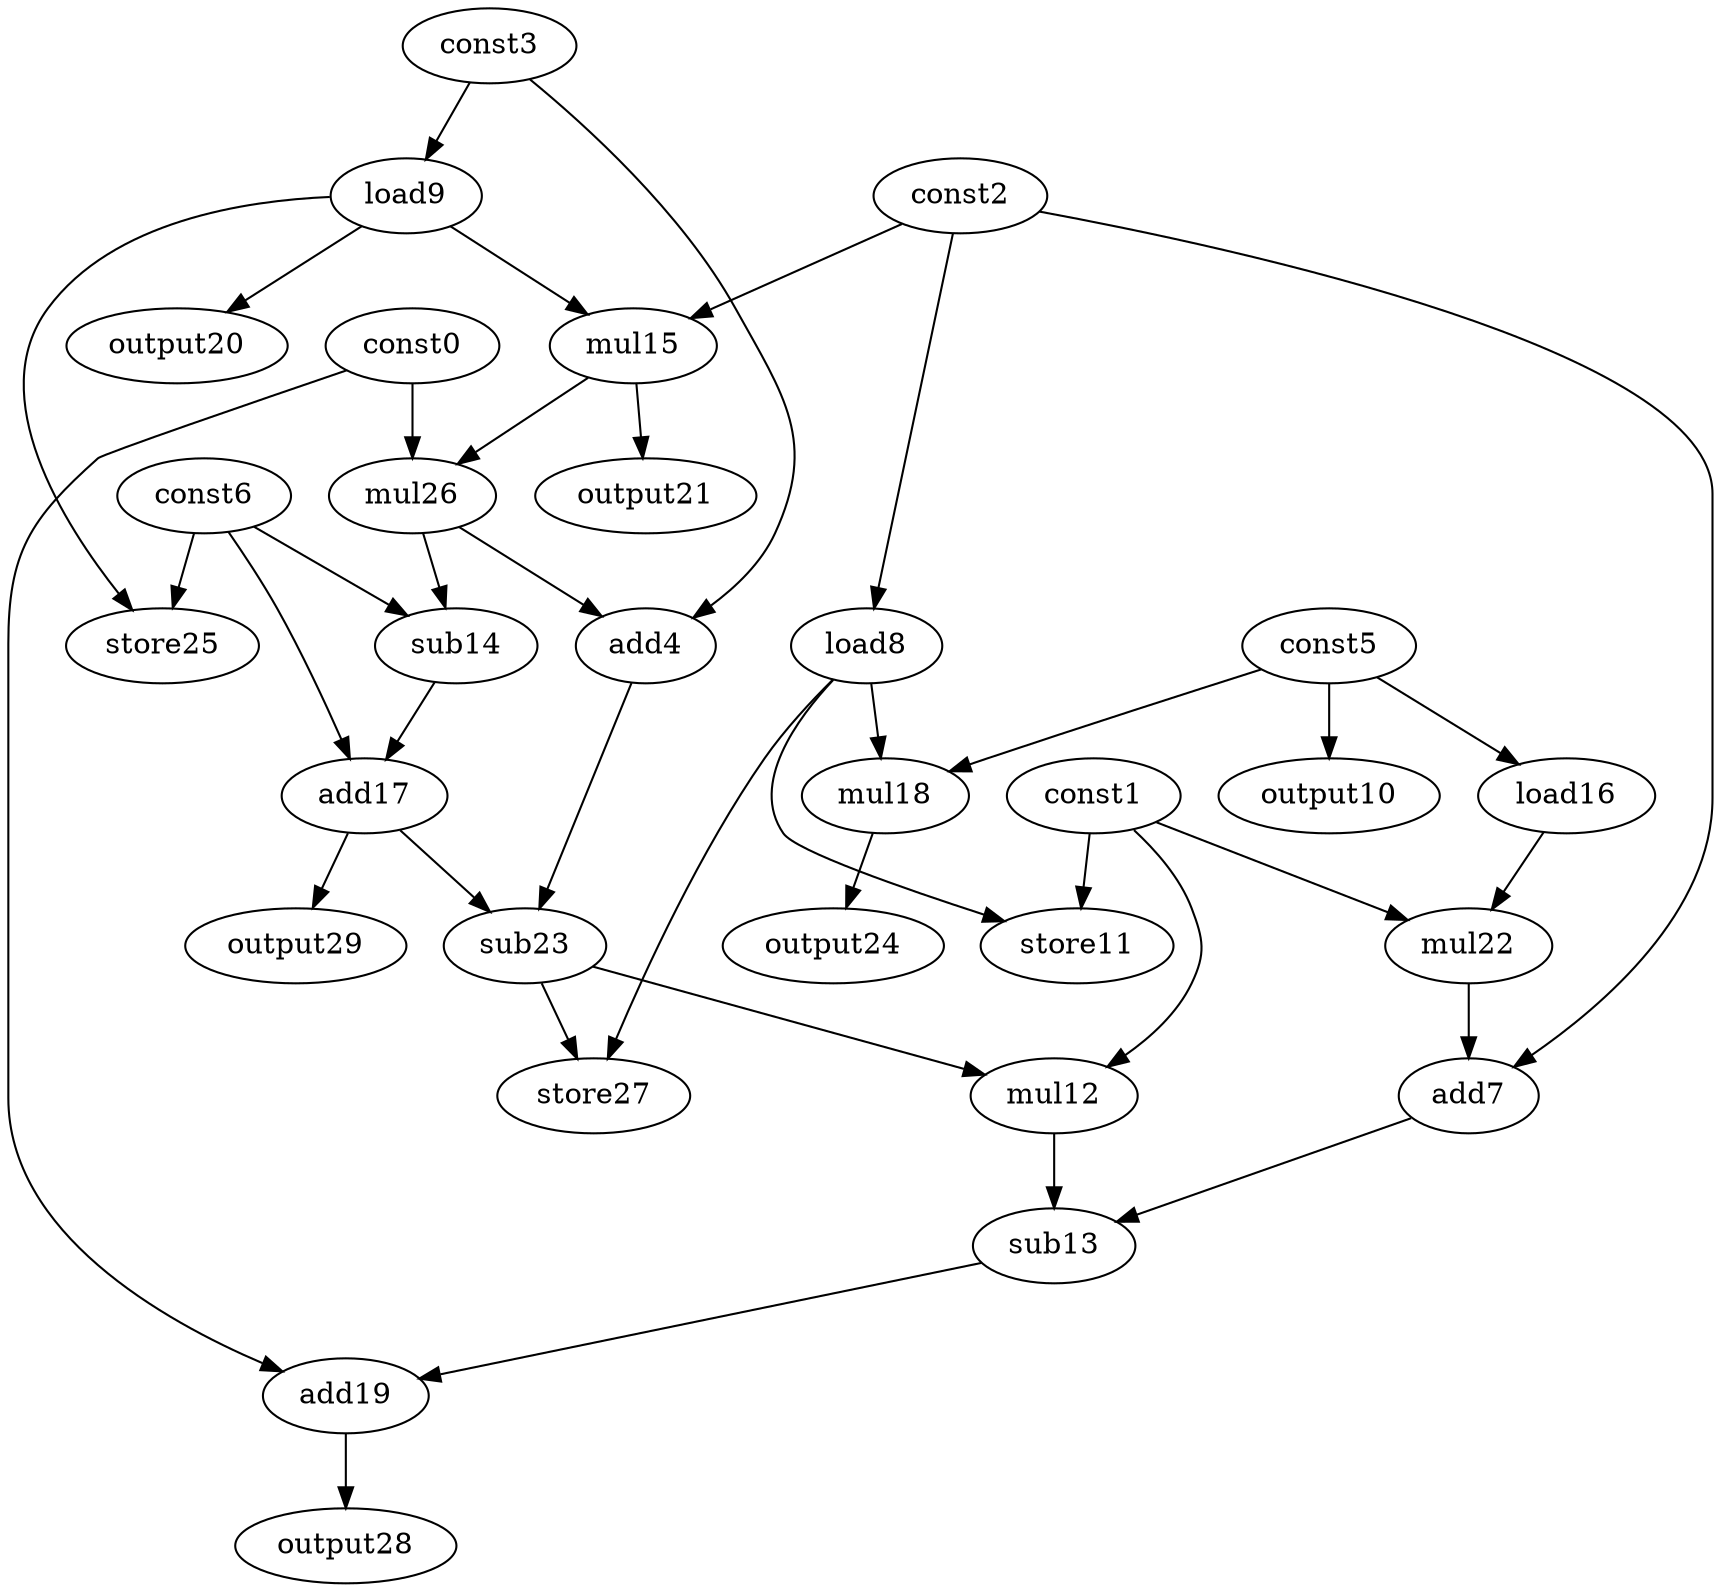 digraph G { 
const0[opcode=const]; 
const1[opcode=const]; 
const2[opcode=const]; 
const3[opcode=const]; 
add4[opcode=add]; 
const5[opcode=const]; 
const6[opcode=const]; 
add7[opcode=add]; 
load8[opcode=load]; 
load9[opcode=load]; 
output10[opcode=output]; 
store11[opcode=store]; 
mul12[opcode=mul]; 
sub13[opcode=sub]; 
sub14[opcode=sub]; 
mul15[opcode=mul]; 
load16[opcode=load]; 
add17[opcode=add]; 
mul18[opcode=mul]; 
add19[opcode=add]; 
output20[opcode=output]; 
output21[opcode=output]; 
mul22[opcode=mul]; 
sub23[opcode=sub]; 
output24[opcode=output]; 
store25[opcode=store]; 
mul26[opcode=mul]; 
store27[opcode=store]; 
output28[opcode=output]; 
output29[opcode=output]; 
const2->load8[operand=0];
const3->load9[operand=0];
const5->output10[operand=0];
const5->load16[operand=0];
load8->store11[operand=0];
const1->store11[operand=1];
load9->mul15[operand=0];
const2->mul15[operand=1];
load8->mul18[operand=0];
const5->mul18[operand=1];
load9->output20[operand=0];
load16->mul22[operand=0];
const1->mul22[operand=1];
load9->store25[operand=0];
const6->store25[operand=1];
const2->add7[operand=0];
mul22->add7[operand=1];
mul15->output21[operand=0];
mul18->output24[operand=0];
const0->mul26[operand=0];
mul15->mul26[operand=1];
mul26->add4[operand=0];
const3->add4[operand=1];
mul26->sub14[operand=0];
const6->sub14[operand=1];
sub14->add17[operand=0];
const6->add17[operand=1];
add17->sub23[operand=0];
add4->sub23[operand=1];
add17->output29[operand=0];
const1->mul12[operand=0];
sub23->mul12[operand=1];
load8->store27[operand=0];
sub23->store27[operand=1];
mul12->sub13[operand=0];
add7->sub13[operand=1];
const0->add19[operand=0];
sub13->add19[operand=1];
add19->output28[operand=0];
}
